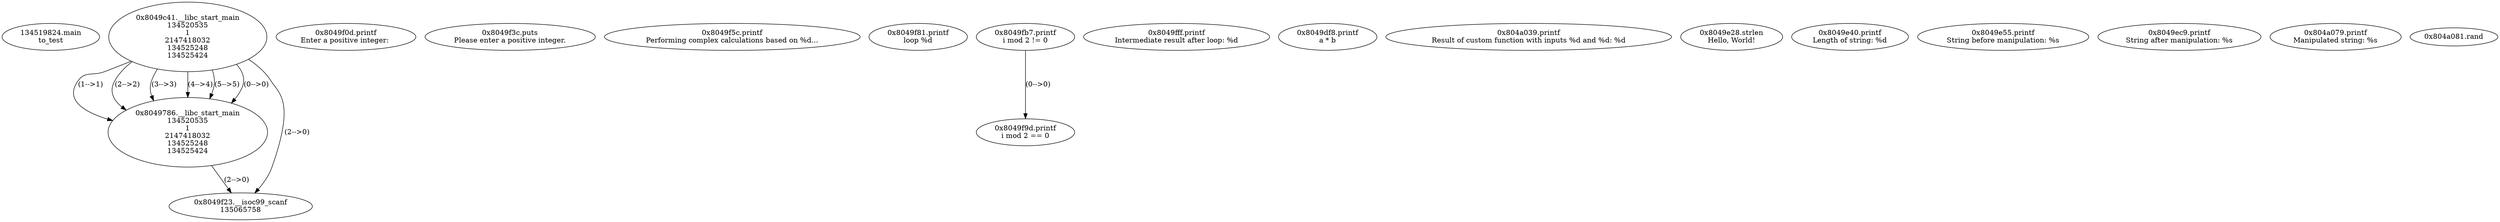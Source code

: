 // Global SCDG with merge call
digraph {
	0 [label="134519824.main
to_test"]
	1 [label="0x8049c41.__libc_start_main
134520535
1
2147418032
134525248
134525424"]
	2 [label="0x8049786.__libc_start_main
134520535
1
2147418032
134525248
134525424"]
	1 -> 2 [label="(1-->1)"]
	1 -> 2 [label="(2-->2)"]
	1 -> 2 [label="(3-->3)"]
	1 -> 2 [label="(4-->4)"]
	1 -> 2 [label="(5-->5)"]
	1 -> 2 [label="(0-->0)"]
	3 [label="0x8049f0d.printf
Enter a positive integer: "]
	4 [label="0x8049f23.__isoc99_scanf
135065758"]
	1 -> 4 [label="(2-->0)"]
	2 -> 4 [label="(2-->0)"]
	5 [label="0x8049f3c.puts
Please enter a positive integer."]
	6 [label="0x8049f5c.printf
Performing complex calculations based on %d...
"]
	7 [label="0x8049f81.printf
loop %d"]
	8 [label="0x8049fb7.printf
i mod 2 != 0"]
	9 [label="0x8049f9d.printf
i mod 2 == 0"]
	8 -> 9 [label="(0-->0)"]
	10 [label="0x8049fff.printf
Intermediate result after loop: %d
"]
	11 [label="0x8049df8.printf
a * b"]
	12 [label="0x804a039.printf
Result of custom function with inputs %d and %d: %d
"]
	13 [label="0x8049e28.strlen
Hello, World!"]
	14 [label="0x8049e40.printf
Length of string: %d
"]
	15 [label="0x8049e55.printf
String before manipulation: %s
"]
	16 [label="0x8049ec9.printf
String after manipulation: %s
"]
	17 [label="0x804a079.printf
Manipulated string: %s
"]
	18 [label="0x804a081.rand
"]
}
